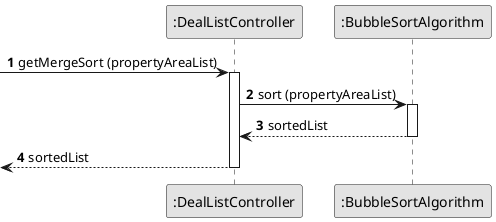 @startuml
'https://plantuml.com/sequence-diagram

skinparam monochrome true
skinparam packageStyle rectangle
skinparam shadowing false


autonumber
participant ":DealListController" as CTRL
participant ":BubbleSortAlgorithm" as BS


 -> CTRL : getMergeSort (propertyAreaList)
           activate CTRL



            CTRL -> BS : sort (propertyAreaList)
            activate BS
            BS --> CTRL : sortedList
            deactivate BS

            <-- CTRL : sortedList
            deactivate CTRL


@enduml